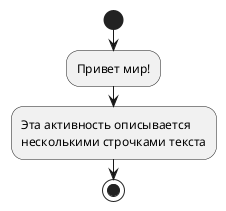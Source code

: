 @startuml 
start 
:Привет мир!; 
:Эта активность описывается 
несколькими строчками текста; 
stop 
@enduml